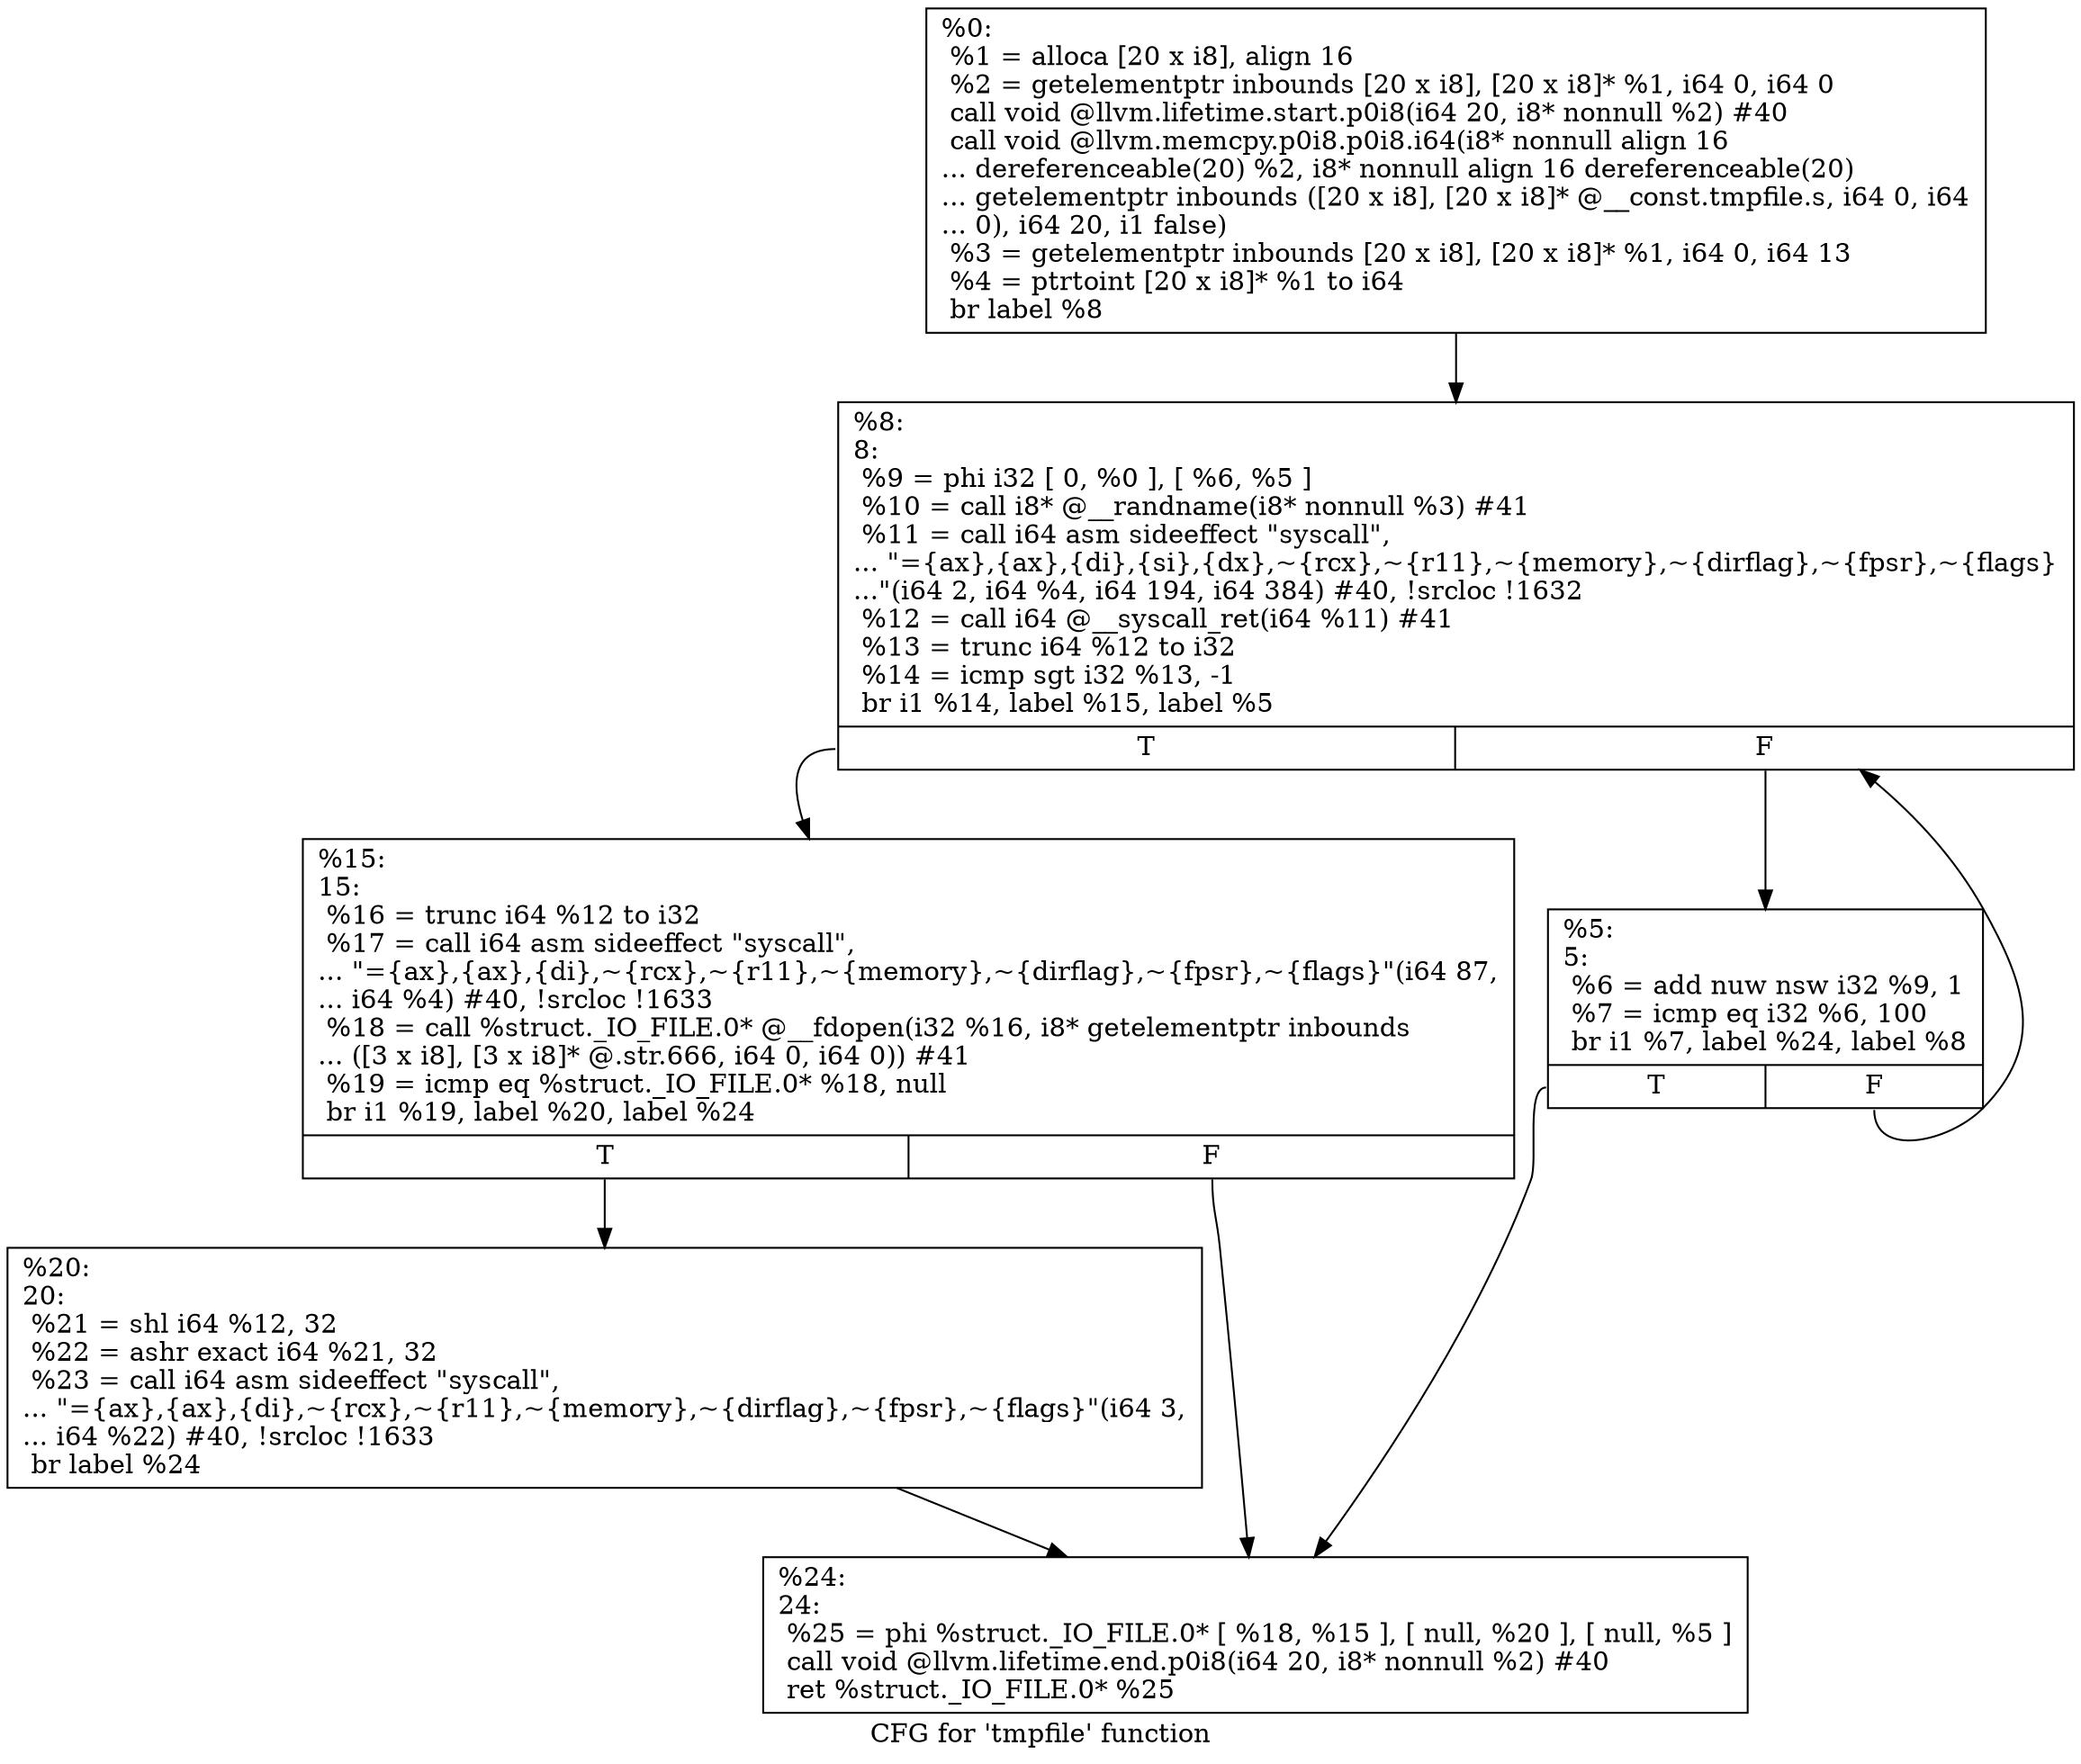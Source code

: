 digraph "CFG for 'tmpfile' function" {
	label="CFG for 'tmpfile' function";

	Node0x1ea4ce0 [shape=record,label="{%0:\l  %1 = alloca [20 x i8], align 16\l  %2 = getelementptr inbounds [20 x i8], [20 x i8]* %1, i64 0, i64 0\l  call void @llvm.lifetime.start.p0i8(i64 20, i8* nonnull %2) #40\l  call void @llvm.memcpy.p0i8.p0i8.i64(i8* nonnull align 16\l... dereferenceable(20) %2, i8* nonnull align 16 dereferenceable(20)\l... getelementptr inbounds ([20 x i8], [20 x i8]* @__const.tmpfile.s, i64 0, i64\l... 0), i64 20, i1 false)\l  %3 = getelementptr inbounds [20 x i8], [20 x i8]* %1, i64 0, i64 13\l  %4 = ptrtoint [20 x i8]* %1 to i64\l  br label %8\l}"];
	Node0x1ea4ce0 -> Node0x1ea4d80;
	Node0x1ea4d30 [shape=record,label="{%5:\l5:                                                \l  %6 = add nuw nsw i32 %9, 1\l  %7 = icmp eq i32 %6, 100\l  br i1 %7, label %24, label %8\l|{<s0>T|<s1>F}}"];
	Node0x1ea4d30:s0 -> Node0x1ea4e70;
	Node0x1ea4d30:s1 -> Node0x1ea4d80;
	Node0x1ea4d80 [shape=record,label="{%8:\l8:                                                \l  %9 = phi i32 [ 0, %0 ], [ %6, %5 ]\l  %10 = call i8* @__randname(i8* nonnull %3) #41\l  %11 = call i64 asm sideeffect \"syscall\",\l... \"=\{ax\},\{ax\},\{di\},\{si\},\{dx\},~\{rcx\},~\{r11\},~\{memory\},~\{dirflag\},~\{fpsr\},~\{flags\}\l...\"(i64 2, i64 %4, i64 194, i64 384) #40, !srcloc !1632\l  %12 = call i64 @__syscall_ret(i64 %11) #41\l  %13 = trunc i64 %12 to i32\l  %14 = icmp sgt i32 %13, -1\l  br i1 %14, label %15, label %5\l|{<s0>T|<s1>F}}"];
	Node0x1ea4d80:s0 -> Node0x1ea4dd0;
	Node0x1ea4d80:s1 -> Node0x1ea4d30;
	Node0x1ea4dd0 [shape=record,label="{%15:\l15:                                               \l  %16 = trunc i64 %12 to i32\l  %17 = call i64 asm sideeffect \"syscall\",\l... \"=\{ax\},\{ax\},\{di\},~\{rcx\},~\{r11\},~\{memory\},~\{dirflag\},~\{fpsr\},~\{flags\}\"(i64 87,\l... i64 %4) #40, !srcloc !1633\l  %18 = call %struct._IO_FILE.0* @__fdopen(i32 %16, i8* getelementptr inbounds\l... ([3 x i8], [3 x i8]* @.str.666, i64 0, i64 0)) #41\l  %19 = icmp eq %struct._IO_FILE.0* %18, null\l  br i1 %19, label %20, label %24\l|{<s0>T|<s1>F}}"];
	Node0x1ea4dd0:s0 -> Node0x1ea4e20;
	Node0x1ea4dd0:s1 -> Node0x1ea4e70;
	Node0x1ea4e20 [shape=record,label="{%20:\l20:                                               \l  %21 = shl i64 %12, 32\l  %22 = ashr exact i64 %21, 32\l  %23 = call i64 asm sideeffect \"syscall\",\l... \"=\{ax\},\{ax\},\{di\},~\{rcx\},~\{r11\},~\{memory\},~\{dirflag\},~\{fpsr\},~\{flags\}\"(i64 3,\l... i64 %22) #40, !srcloc !1633\l  br label %24\l}"];
	Node0x1ea4e20 -> Node0x1ea4e70;
	Node0x1ea4e70 [shape=record,label="{%24:\l24:                                               \l  %25 = phi %struct._IO_FILE.0* [ %18, %15 ], [ null, %20 ], [ null, %5 ]\l  call void @llvm.lifetime.end.p0i8(i64 20, i8* nonnull %2) #40\l  ret %struct._IO_FILE.0* %25\l}"];
}
